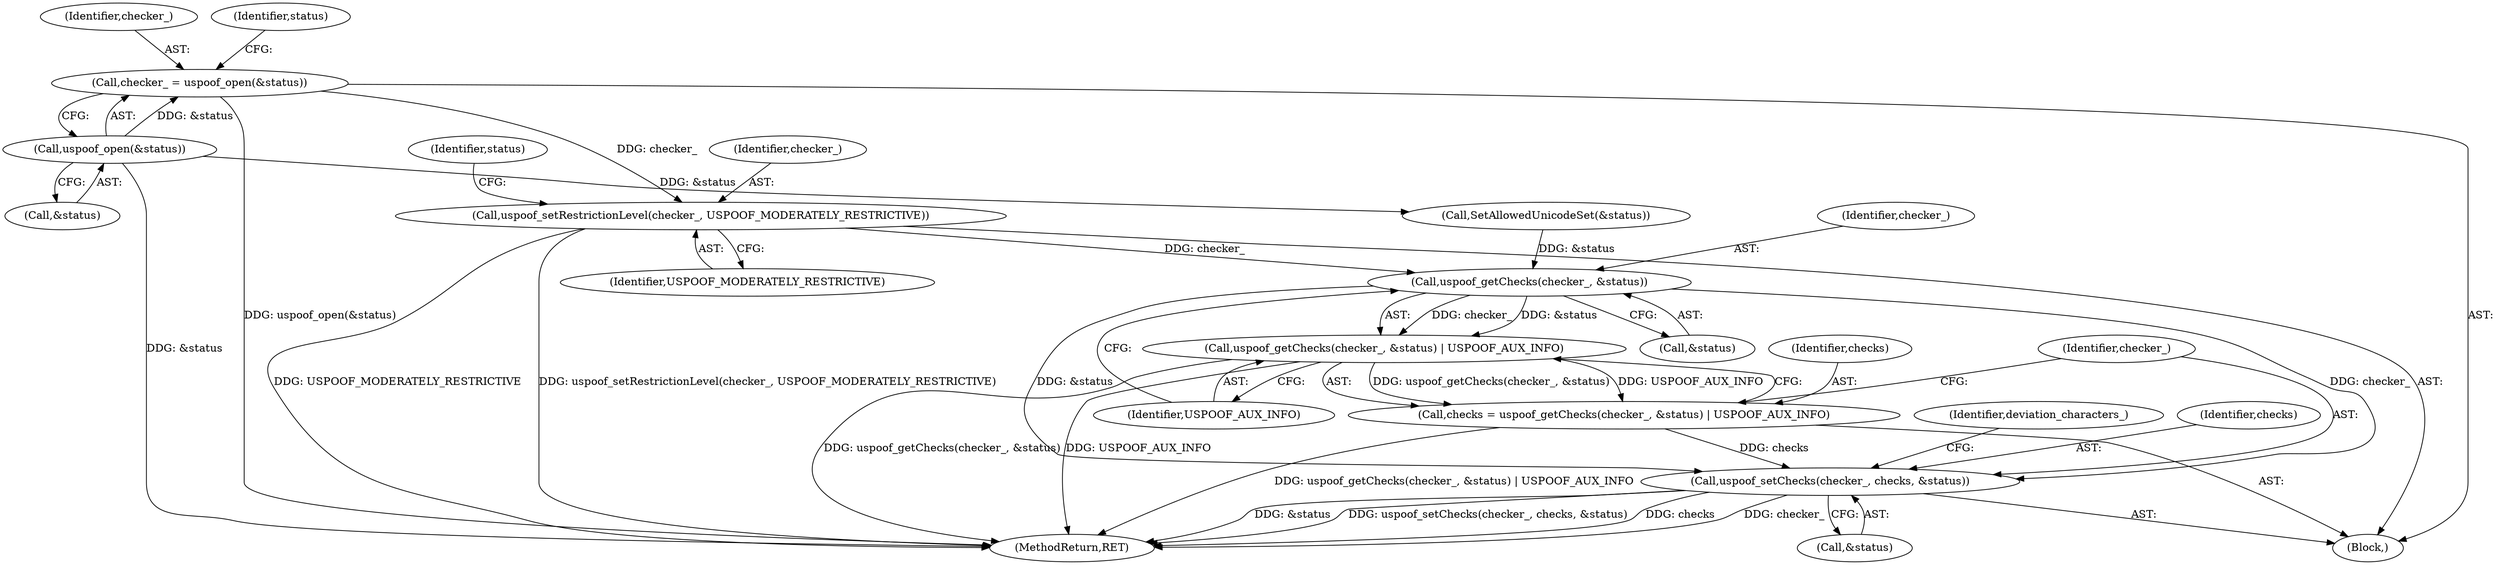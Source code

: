 digraph "0_Chrome_08cb718ba7c3961c1006176c9faba0a5841ec792_0@API" {
"1000108" [label="(Call,checker_ = uspoof_open(&status))"];
"1000110" [label="(Call,uspoof_open(&status))"];
"1000121" [label="(Call,uspoof_setRestrictionLevel(checker_, USPOOF_MODERATELY_RESTRICTIVE))"];
"1000131" [label="(Call,uspoof_getChecks(checker_, &status))"];
"1000130" [label="(Call,uspoof_getChecks(checker_, &status) | USPOOF_AUX_INFO)"];
"1000128" [label="(Call,checks = uspoof_getChecks(checker_, &status) | USPOOF_AUX_INFO)"];
"1000136" [label="(Call,uspoof_setChecks(checker_, checks, &status))"];
"1000108" [label="(Call,checker_ = uspoof_open(&status))"];
"1000130" [label="(Call,uspoof_getChecks(checker_, &status) | USPOOF_AUX_INFO)"];
"1000109" [label="(Identifier,checker_)"];
"1000142" [label="(Identifier,deviation_characters_)"];
"1000111" [label="(Call,&status)"];
"1000138" [label="(Identifier,checks)"];
"1000179" [label="(MethodReturn,RET)"];
"1000136" [label="(Call,uspoof_setChecks(checker_, checks, &status))"];
"1000115" [label="(Identifier,status)"];
"1000110" [label="(Call,uspoof_open(&status))"];
"1000124" [label="(Call,SetAllowedUnicodeSet(&status))"];
"1000133" [label="(Call,&status)"];
"1000135" [label="(Identifier,USPOOF_AUX_INFO)"];
"1000129" [label="(Identifier,checks)"];
"1000123" [label="(Identifier,USPOOF_MODERATELY_RESTRICTIVE)"];
"1000137" [label="(Identifier,checker_)"];
"1000131" [label="(Call,uspoof_getChecks(checker_, &status))"];
"1000128" [label="(Call,checks = uspoof_getChecks(checker_, &status) | USPOOF_AUX_INFO)"];
"1000139" [label="(Call,&status)"];
"1000122" [label="(Identifier,checker_)"];
"1000103" [label="(Block,)"];
"1000126" [label="(Identifier,status)"];
"1000132" [label="(Identifier,checker_)"];
"1000121" [label="(Call,uspoof_setRestrictionLevel(checker_, USPOOF_MODERATELY_RESTRICTIVE))"];
"1000108" -> "1000103"  [label="AST: "];
"1000108" -> "1000110"  [label="CFG: "];
"1000109" -> "1000108"  [label="AST: "];
"1000110" -> "1000108"  [label="AST: "];
"1000115" -> "1000108"  [label="CFG: "];
"1000108" -> "1000179"  [label="DDG: uspoof_open(&status)"];
"1000110" -> "1000108"  [label="DDG: &status"];
"1000108" -> "1000121"  [label="DDG: checker_"];
"1000110" -> "1000111"  [label="CFG: "];
"1000111" -> "1000110"  [label="AST: "];
"1000110" -> "1000179"  [label="DDG: &status"];
"1000110" -> "1000124"  [label="DDG: &status"];
"1000121" -> "1000103"  [label="AST: "];
"1000121" -> "1000123"  [label="CFG: "];
"1000122" -> "1000121"  [label="AST: "];
"1000123" -> "1000121"  [label="AST: "];
"1000126" -> "1000121"  [label="CFG: "];
"1000121" -> "1000179"  [label="DDG: USPOOF_MODERATELY_RESTRICTIVE"];
"1000121" -> "1000179"  [label="DDG: uspoof_setRestrictionLevel(checker_, USPOOF_MODERATELY_RESTRICTIVE)"];
"1000121" -> "1000131"  [label="DDG: checker_"];
"1000131" -> "1000130"  [label="AST: "];
"1000131" -> "1000133"  [label="CFG: "];
"1000132" -> "1000131"  [label="AST: "];
"1000133" -> "1000131"  [label="AST: "];
"1000135" -> "1000131"  [label="CFG: "];
"1000131" -> "1000130"  [label="DDG: checker_"];
"1000131" -> "1000130"  [label="DDG: &status"];
"1000124" -> "1000131"  [label="DDG: &status"];
"1000131" -> "1000136"  [label="DDG: checker_"];
"1000131" -> "1000136"  [label="DDG: &status"];
"1000130" -> "1000128"  [label="AST: "];
"1000130" -> "1000135"  [label="CFG: "];
"1000135" -> "1000130"  [label="AST: "];
"1000128" -> "1000130"  [label="CFG: "];
"1000130" -> "1000179"  [label="DDG: USPOOF_AUX_INFO"];
"1000130" -> "1000179"  [label="DDG: uspoof_getChecks(checker_, &status)"];
"1000130" -> "1000128"  [label="DDG: uspoof_getChecks(checker_, &status)"];
"1000130" -> "1000128"  [label="DDG: USPOOF_AUX_INFO"];
"1000128" -> "1000103"  [label="AST: "];
"1000129" -> "1000128"  [label="AST: "];
"1000137" -> "1000128"  [label="CFG: "];
"1000128" -> "1000179"  [label="DDG: uspoof_getChecks(checker_, &status) | USPOOF_AUX_INFO"];
"1000128" -> "1000136"  [label="DDG: checks"];
"1000136" -> "1000103"  [label="AST: "];
"1000136" -> "1000139"  [label="CFG: "];
"1000137" -> "1000136"  [label="AST: "];
"1000138" -> "1000136"  [label="AST: "];
"1000139" -> "1000136"  [label="AST: "];
"1000142" -> "1000136"  [label="CFG: "];
"1000136" -> "1000179"  [label="DDG: &status"];
"1000136" -> "1000179"  [label="DDG: uspoof_setChecks(checker_, checks, &status)"];
"1000136" -> "1000179"  [label="DDG: checks"];
"1000136" -> "1000179"  [label="DDG: checker_"];
}
